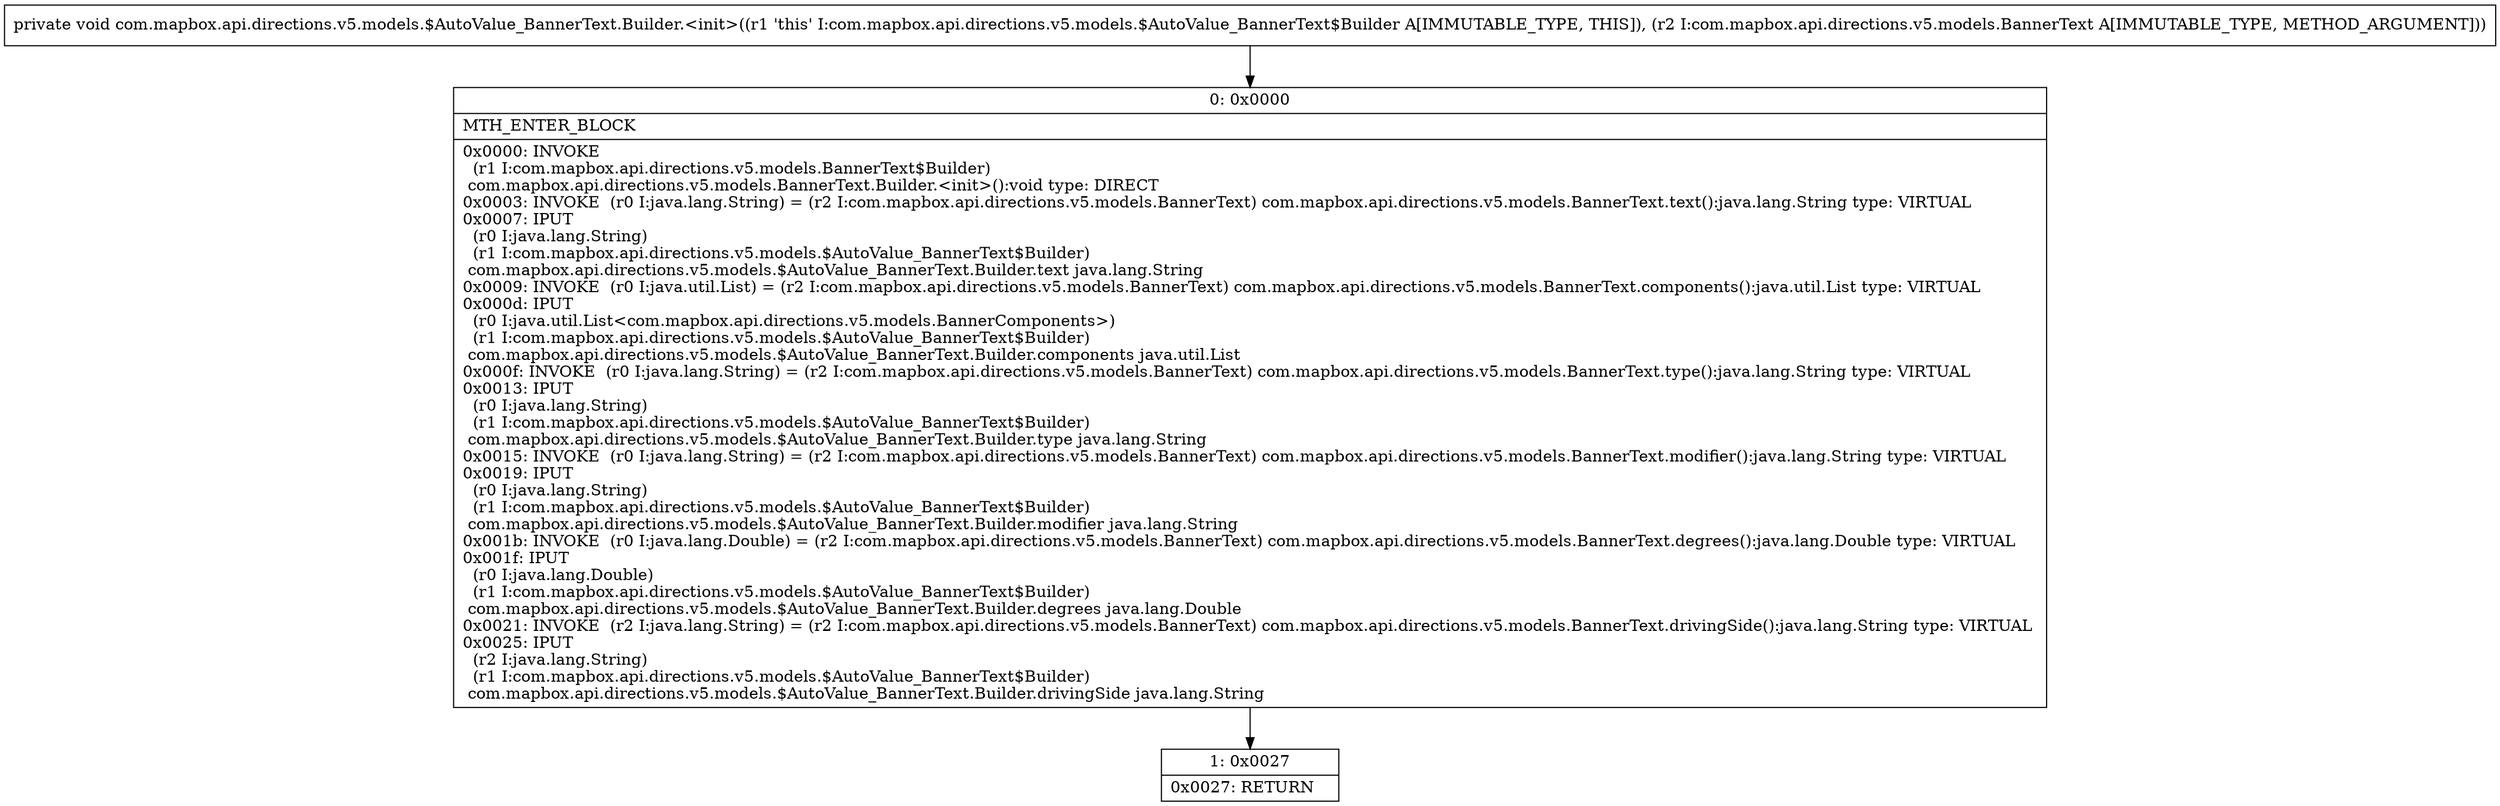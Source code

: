 digraph "CFG forcom.mapbox.api.directions.v5.models.$AutoValue_BannerText.Builder.\<init\>(Lcom\/mapbox\/api\/directions\/v5\/models\/BannerText;)V" {
Node_0 [shape=record,label="{0\:\ 0x0000|MTH_ENTER_BLOCK\l|0x0000: INVOKE  \l  (r1 I:com.mapbox.api.directions.v5.models.BannerText$Builder)\l com.mapbox.api.directions.v5.models.BannerText.Builder.\<init\>():void type: DIRECT \l0x0003: INVOKE  (r0 I:java.lang.String) = (r2 I:com.mapbox.api.directions.v5.models.BannerText) com.mapbox.api.directions.v5.models.BannerText.text():java.lang.String type: VIRTUAL \l0x0007: IPUT  \l  (r0 I:java.lang.String)\l  (r1 I:com.mapbox.api.directions.v5.models.$AutoValue_BannerText$Builder)\l com.mapbox.api.directions.v5.models.$AutoValue_BannerText.Builder.text java.lang.String \l0x0009: INVOKE  (r0 I:java.util.List) = (r2 I:com.mapbox.api.directions.v5.models.BannerText) com.mapbox.api.directions.v5.models.BannerText.components():java.util.List type: VIRTUAL \l0x000d: IPUT  \l  (r0 I:java.util.List\<com.mapbox.api.directions.v5.models.BannerComponents\>)\l  (r1 I:com.mapbox.api.directions.v5.models.$AutoValue_BannerText$Builder)\l com.mapbox.api.directions.v5.models.$AutoValue_BannerText.Builder.components java.util.List \l0x000f: INVOKE  (r0 I:java.lang.String) = (r2 I:com.mapbox.api.directions.v5.models.BannerText) com.mapbox.api.directions.v5.models.BannerText.type():java.lang.String type: VIRTUAL \l0x0013: IPUT  \l  (r0 I:java.lang.String)\l  (r1 I:com.mapbox.api.directions.v5.models.$AutoValue_BannerText$Builder)\l com.mapbox.api.directions.v5.models.$AutoValue_BannerText.Builder.type java.lang.String \l0x0015: INVOKE  (r0 I:java.lang.String) = (r2 I:com.mapbox.api.directions.v5.models.BannerText) com.mapbox.api.directions.v5.models.BannerText.modifier():java.lang.String type: VIRTUAL \l0x0019: IPUT  \l  (r0 I:java.lang.String)\l  (r1 I:com.mapbox.api.directions.v5.models.$AutoValue_BannerText$Builder)\l com.mapbox.api.directions.v5.models.$AutoValue_BannerText.Builder.modifier java.lang.String \l0x001b: INVOKE  (r0 I:java.lang.Double) = (r2 I:com.mapbox.api.directions.v5.models.BannerText) com.mapbox.api.directions.v5.models.BannerText.degrees():java.lang.Double type: VIRTUAL \l0x001f: IPUT  \l  (r0 I:java.lang.Double)\l  (r1 I:com.mapbox.api.directions.v5.models.$AutoValue_BannerText$Builder)\l com.mapbox.api.directions.v5.models.$AutoValue_BannerText.Builder.degrees java.lang.Double \l0x0021: INVOKE  (r2 I:java.lang.String) = (r2 I:com.mapbox.api.directions.v5.models.BannerText) com.mapbox.api.directions.v5.models.BannerText.drivingSide():java.lang.String type: VIRTUAL \l0x0025: IPUT  \l  (r2 I:java.lang.String)\l  (r1 I:com.mapbox.api.directions.v5.models.$AutoValue_BannerText$Builder)\l com.mapbox.api.directions.v5.models.$AutoValue_BannerText.Builder.drivingSide java.lang.String \l}"];
Node_1 [shape=record,label="{1\:\ 0x0027|0x0027: RETURN   \l}"];
MethodNode[shape=record,label="{private void com.mapbox.api.directions.v5.models.$AutoValue_BannerText.Builder.\<init\>((r1 'this' I:com.mapbox.api.directions.v5.models.$AutoValue_BannerText$Builder A[IMMUTABLE_TYPE, THIS]), (r2 I:com.mapbox.api.directions.v5.models.BannerText A[IMMUTABLE_TYPE, METHOD_ARGUMENT])) }"];
MethodNode -> Node_0;
Node_0 -> Node_1;
}

